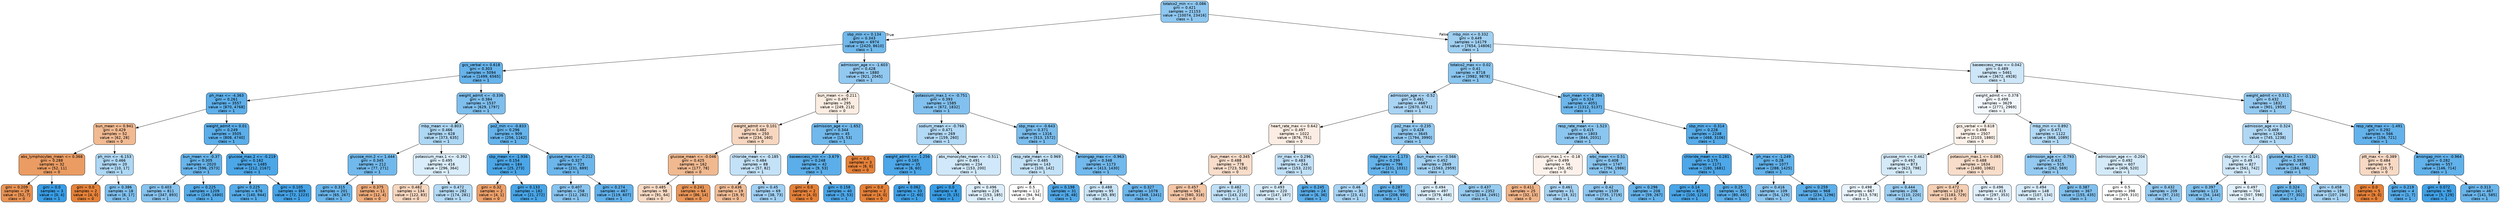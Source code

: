 digraph Tree {
node [shape=box, style="filled, rounded", color="black", fontname="helvetica"] ;
edge [fontname="helvetica"] ;
0 [label="totalco2_min <= -0.086\ngini = 0.421\nsamples = 21153\nvalue = [10074, 23416]\nclass = 1", fillcolor="#8ec7f0"] ;
1 [label="sbp_min <= 0.134\ngini = 0.343\nsamples = 6974\nvalue = [2420, 8610]\nclass = 1", fillcolor="#71b9ec"] ;
0 -> 1 [labeldistance=2.5, labelangle=45, headlabel="True"] ;
2 [label="gcs_verbal <= 0.618\ngini = 0.303\nsamples = 5094\nvalue = [1499, 6565]\nclass = 1", fillcolor="#66b3eb"] ;
1 -> 2 ;
3 [label="ph_max <= -4.363\ngini = 0.261\nsamples = 3557\nvalue = [870, 4768]\nclass = 1", fillcolor="#5dafea"] ;
2 -> 3 ;
4 [label="bun_mean <= 0.941\ngini = 0.429\nsamples = 52\nvalue = [62, 28]\nclass = 0", fillcolor="#f1ba92"] ;
3 -> 4 ;
5 [label="abs_lymphocytes_mean <= 0.368\ngini = 0.288\nsamples = 32\nvalue = [52, 11]\nclass = 0", fillcolor="#ea9c63"] ;
4 -> 5 ;
6 [label="gini = 0.209\nsamples = 29\nvalue = [52, 7]\nclass = 0", fillcolor="#e89254"] ;
5 -> 6 ;
7 [label="gini = 0.0\nsamples = 3\nvalue = [0, 4]\nclass = 1", fillcolor="#399de5"] ;
5 -> 7 ;
8 [label="ph_min <= -6.153\ngini = 0.466\nsamples = 20\nvalue = [10, 17]\nclass = 1", fillcolor="#add7f4"] ;
4 -> 8 ;
9 [label="gini = 0.0\nsamples = 2\nvalue = [4, 0]\nclass = 0", fillcolor="#e58139"] ;
8 -> 9 ;
10 [label="gini = 0.386\nsamples = 18\nvalue = [6, 17]\nclass = 1", fillcolor="#7fc0ee"] ;
8 -> 10 ;
11 [label="weight_admit <= 0.01\ngini = 0.249\nsamples = 3505\nvalue = [808, 4740]\nclass = 1", fillcolor="#5baee9"] ;
3 -> 11 ;
12 [label="bun_mean <= -0.37\ngini = 0.305\nsamples = 2020\nvalue = [596, 2573]\nclass = 1", fillcolor="#67b4eb"] ;
11 -> 12 ;
13 [label="gini = 0.403\nsamples = 811\nvalue = [347, 893]\nclass = 1", fillcolor="#86c3ef"] ;
12 -> 13 ;
14 [label="gini = 0.225\nsamples = 1209\nvalue = [249, 1680]\nclass = 1", fillcolor="#56ace9"] ;
12 -> 14 ;
15 [label="glucose_max.2 <= -0.219\ngini = 0.162\nsamples = 1485\nvalue = [212, 2167]\nclass = 1", fillcolor="#4ca7e8"] ;
11 -> 15 ;
16 [label="gini = 0.225\nsamples = 676\nvalue = [140, 944]\nclass = 1", fillcolor="#56ace9"] ;
15 -> 16 ;
17 [label="gini = 0.105\nsamples = 809\nvalue = [72, 1223]\nclass = 1", fillcolor="#45a3e7"] ;
15 -> 17 ;
18 [label="weight_admit <= -0.336\ngini = 0.384\nsamples = 1537\nvalue = [629, 1797]\nclass = 1", fillcolor="#7ebfee"] ;
2 -> 18 ;
19 [label="mbp_mean <= -0.803\ngini = 0.466\nsamples = 628\nvalue = [373, 635]\nclass = 1", fillcolor="#add7f4"] ;
18 -> 19 ;
20 [label="glucose_min.2 <= 1.444\ngini = 0.345\nsamples = 212\nvalue = [77, 271]\nclass = 1", fillcolor="#71b9ec"] ;
19 -> 20 ;
21 [label="gini = 0.315\nsamples = 201\nvalue = [65, 267]\nclass = 1", fillcolor="#69b5eb"] ;
20 -> 21 ;
22 [label="gini = 0.375\nsamples = 11\nvalue = [12, 4]\nclass = 0", fillcolor="#eeab7b"] ;
20 -> 22 ;
23 [label="potassium_max.1 <= -0.392\ngini = 0.495\nsamples = 416\nvalue = [296, 364]\nclass = 1", fillcolor="#daedfa"] ;
19 -> 23 ;
24 [label="gini = 0.482\nsamples = 134\nvalue = [122, 83]\nclass = 0", fillcolor="#f7d7c0"] ;
23 -> 24 ;
25 [label="gini = 0.472\nsamples = 282\nvalue = [174, 281]\nclass = 1", fillcolor="#b4daf5"] ;
23 -> 25 ;
26 [label="po2_min <= -0.833\ngini = 0.296\nsamples = 909\nvalue = [256, 1162]\nclass = 1", fillcolor="#65b3eb"] ;
18 -> 26 ;
27 [label="sbp_mean <= -1.936\ngini = 0.154\nsamples = 184\nvalue = [25, 273]\nclass = 1", fillcolor="#4ba6e7"] ;
26 -> 27 ;
28 [label="gini = 0.32\nsamples = 2\nvalue = [4, 1]\nclass = 0", fillcolor="#eca06a"] ;
27 -> 28 ;
29 [label="gini = 0.133\nsamples = 182\nvalue = [21, 272]\nclass = 1", fillcolor="#48a5e7"] ;
27 -> 29 ;
30 [label="glucose_max <= -0.212\ngini = 0.327\nsamples = 725\nvalue = [231, 889]\nclass = 1", fillcolor="#6cb6ec"] ;
26 -> 30 ;
31 [label="gini = 0.407\nsamples = 258\nvalue = [112, 282]\nclass = 1", fillcolor="#88c4ef"] ;
30 -> 31 ;
32 [label="gini = 0.274\nsamples = 467\nvalue = [119, 607]\nclass = 1", fillcolor="#60b0ea"] ;
30 -> 32 ;
33 [label="admission_age <= -1.603\ngini = 0.428\nsamples = 1880\nvalue = [921, 2045]\nclass = 1", fillcolor="#92c9f1"] ;
1 -> 33 ;
34 [label="bun_mean <= -0.211\ngini = 0.497\nsamples = 295\nvalue = [249, 213]\nclass = 0", fillcolor="#fbede2"] ;
33 -> 34 ;
35 [label="weight_admit <= 0.101\ngini = 0.482\nsamples = 250\nvalue = [234, 160]\nclass = 0", fillcolor="#f7d7c0"] ;
34 -> 35 ;
36 [label="glucose_mean <= -0.046\ngini = 0.425\nsamples = 162\nvalue = [177, 78]\nclass = 0", fillcolor="#f0b990"] ;
35 -> 36 ;
37 [label="gini = 0.485\nsamples = 98\nvalue = [91, 64]\nclass = 0", fillcolor="#f7dac4"] ;
36 -> 37 ;
38 [label="gini = 0.241\nsamples = 64\nvalue = [86, 14]\nclass = 0", fillcolor="#e99659"] ;
36 -> 38 ;
39 [label="chloride_mean <= -0.185\ngini = 0.484\nsamples = 88\nvalue = [57, 82]\nclass = 1", fillcolor="#c3e1f7"] ;
35 -> 39 ;
40 [label="gini = 0.436\nsamples = 19\nvalue = [19, 9]\nclass = 0", fillcolor="#f1bd97"] ;
39 -> 40 ;
41 [label="gini = 0.45\nsamples = 69\nvalue = [38, 73]\nclass = 1", fillcolor="#a0d0f3"] ;
39 -> 41 ;
42 [label="admission_age <= -1.652\ngini = 0.344\nsamples = 45\nvalue = [15, 53]\nclass = 1", fillcolor="#71b9ec"] ;
34 -> 42 ;
43 [label="baseexcess_min <= -3.679\ngini = 0.248\nsamples = 42\nvalue = [9, 53]\nclass = 1", fillcolor="#5baee9"] ;
42 -> 43 ;
44 [label="gini = 0.0\nsamples = 2\nvalue = [4, 0]\nclass = 0", fillcolor="#e58139"] ;
43 -> 44 ;
45 [label="gini = 0.158\nsamples = 40\nvalue = [5, 53]\nclass = 1", fillcolor="#4ca6e7"] ;
43 -> 45 ;
46 [label="gini = 0.0\nsamples = 3\nvalue = [6, 0]\nclass = 0", fillcolor="#e58139"] ;
42 -> 46 ;
47 [label="potassium_max.1 <= -0.751\ngini = 0.393\nsamples = 1585\nvalue = [672, 1832]\nclass = 1", fillcolor="#82c1ef"] ;
33 -> 47 ;
48 [label="sodium_mean <= -0.766\ngini = 0.471\nsamples = 269\nvalue = [159, 260]\nclass = 1", fillcolor="#b2d9f5"] ;
47 -> 48 ;
49 [label="weight_admit <= -1.256\ngini = 0.165\nsamples = 35\nvalue = [6, 60]\nclass = 1", fillcolor="#4da7e8"] ;
48 -> 49 ;
50 [label="gini = 0.0\nsamples = 2\nvalue = [4, 0]\nclass = 0", fillcolor="#e58139"] ;
49 -> 50 ;
51 [label="gini = 0.062\nsamples = 33\nvalue = [2, 60]\nclass = 1", fillcolor="#40a0e6"] ;
49 -> 51 ;
52 [label="abs_monocytes_mean <= -0.511\ngini = 0.491\nsamples = 234\nvalue = [153, 200]\nclass = 1", fillcolor="#d0e8f9"] ;
48 -> 52 ;
53 [label="gini = 0.0\nsamples = 8\nvalue = [0, 15]\nclass = 1", fillcolor="#399de5"] ;
52 -> 53 ;
54 [label="gini = 0.496\nsamples = 226\nvalue = [153, 185]\nclass = 1", fillcolor="#ddeefb"] ;
52 -> 54 ;
55 [label="sbp_max <= -0.643\ngini = 0.371\nsamples = 1316\nvalue = [513, 1572]\nclass = 1", fillcolor="#7abded"] ;
47 -> 55 ;
56 [label="resp_rate_mean <= 0.969\ngini = 0.485\nsamples = 143\nvalue = [100, 142]\nclass = 1", fillcolor="#c4e2f7"] ;
55 -> 56 ;
57 [label="gini = 0.5\nsamples = 112\nvalue = [94, 94]\nclass = 0", fillcolor="#ffffff"] ;
56 -> 57 ;
58 [label="gini = 0.198\nsamples = 31\nvalue = [6, 48]\nclass = 1", fillcolor="#52a9e8"] ;
56 -> 58 ;
59 [label="aniongap_max <= -0.963\ngini = 0.348\nsamples = 1173\nvalue = [413, 1430]\nclass = 1", fillcolor="#72b9ed"] ;
55 -> 59 ;
60 [label="gini = 0.488\nsamples = 95\nvalue = [65, 89]\nclass = 1", fillcolor="#cae5f8"] ;
59 -> 60 ;
61 [label="gini = 0.327\nsamples = 1078\nvalue = [348, 1341]\nclass = 1", fillcolor="#6cb6ec"] ;
59 -> 61 ;
62 [label="mbp_min <= 0.332\ngini = 0.449\nsamples = 14179\nvalue = [7654, 14806]\nclass = 1", fillcolor="#9fd0f2"] ;
0 -> 62 [labeldistance=2.5, labelangle=-45, headlabel="False"] ;
63 [label="totalco2_max <= 0.02\ngini = 0.41\nsamples = 8718\nvalue = [3982, 9878]\nclass = 1", fillcolor="#89c5ef"] ;
62 -> 63 ;
64 [label="admission_age <= -0.52\ngini = 0.461\nsamples = 4667\nvalue = [2670, 4741]\nclass = 1", fillcolor="#a9d4f4"] ;
63 -> 64 ;
65 [label="heart_rate_max <= 0.642\ngini = 0.497\nsamples = 1022\nvalue = [876, 751]\nclass = 0", fillcolor="#fbede3"] ;
64 -> 65 ;
66 [label="bun_mean <= -0.345\ngini = 0.488\nsamples = 778\nvalue = [723, 528]\nclass = 0", fillcolor="#f8ddca"] ;
65 -> 66 ;
67 [label="gini = 0.457\nsamples = 561\nvalue = [580, 318]\nclass = 0", fillcolor="#f3c6a6"] ;
66 -> 67 ;
68 [label="gini = 0.482\nsamples = 217\nvalue = [143, 210]\nclass = 1", fillcolor="#c0e0f7"] ;
66 -> 68 ;
69 [label="inr_max <= 0.296\ngini = 0.483\nsamples = 244\nvalue = [153, 223]\nclass = 1", fillcolor="#c1e0f7"] ;
65 -> 69 ;
70 [label="gini = 0.493\nsamples = 220\nvalue = [147, 187]\nclass = 1", fillcolor="#d5eaf9"] ;
69 -> 70 ;
71 [label="gini = 0.245\nsamples = 24\nvalue = [6, 36]\nclass = 1", fillcolor="#5aade9"] ;
69 -> 71 ;
72 [label="po2_max <= -0.235\ngini = 0.428\nsamples = 3645\nvalue = [1794, 3990]\nclass = 1", fillcolor="#92c9f1"] ;
64 -> 72 ;
73 [label="mbp_max <= -1.173\ngini = 0.299\nsamples = 796\nvalue = [231, 1031]\nclass = 1", fillcolor="#65b3eb"] ;
72 -> 73 ;
74 [label="gini = 0.46\nsamples = 36\nvalue = [23, 41]\nclass = 1", fillcolor="#a8d4f4"] ;
73 -> 74 ;
75 [label="gini = 0.287\nsamples = 760\nvalue = [208, 990]\nclass = 1", fillcolor="#63b2ea"] ;
73 -> 75 ;
76 [label="bun_mean <= -0.566\ngini = 0.452\nsamples = 2849\nvalue = [1563, 2959]\nclass = 1", fillcolor="#a2d1f3"] ;
72 -> 76 ;
77 [label="gini = 0.494\nsamples = 497\nvalue = [379, 468]\nclass = 1", fillcolor="#d9ecfa"] ;
76 -> 77 ;
78 [label="gini = 0.437\nsamples = 2352\nvalue = [1184, 2491]\nclass = 1", fillcolor="#97ccf1"] ;
76 -> 78 ;
79 [label="bun_mean <= -0.394\ngini = 0.324\nsamples = 4051\nvalue = [1312, 5137]\nclass = 1", fillcolor="#6cb6ec"] ;
63 -> 79 ;
80 [label="resp_rate_mean <= -1.523\ngini = 0.415\nsamples = 1803\nvalue = [844, 2031]\nclass = 1", fillcolor="#8bc6f0"] ;
79 -> 80 ;
81 [label="calcium_max.1 <= -0.18\ngini = 0.499\nsamples = 56\nvalue = [50, 45]\nclass = 0", fillcolor="#fcf2eb"] ;
80 -> 81 ;
82 [label="gini = 0.411\nsamples = 25\nvalue = [32, 13]\nclass = 0", fillcolor="#f0b489"] ;
81 -> 82 ;
83 [label="gini = 0.461\nsamples = 31\nvalue = [18, 32]\nclass = 1", fillcolor="#a8d4f4"] ;
81 -> 83 ;
84 [label="wbc_mean <= 0.51\ngini = 0.408\nsamples = 1747\nvalue = [794, 1986]\nclass = 1", fillcolor="#88c4ef"] ;
80 -> 84 ;
85 [label="gini = 0.42\nsamples = 1539\nvalue = [735, 1719]\nclass = 1", fillcolor="#8ec7f0"] ;
84 -> 85 ;
86 [label="gini = 0.296\nsamples = 208\nvalue = [59, 267]\nclass = 1", fillcolor="#65b3eb"] ;
84 -> 86 ;
87 [label="sbp_min <= -0.314\ngini = 0.228\nsamples = 2248\nvalue = [468, 3106]\nclass = 1", fillcolor="#57ace9"] ;
79 -> 87 ;
88 [label="chloride_mean <= 0.281\ngini = 0.175\nsamples = 1171\nvalue = [180, 1681]\nclass = 1", fillcolor="#4ea7e8"] ;
87 -> 88 ;
89 [label="gini = 0.14\nsamples = 819\nvalue = [100, 1216]\nclass = 1", fillcolor="#49a5e7"] ;
88 -> 89 ;
90 [label="gini = 0.25\nsamples = 352\nvalue = [80, 465]\nclass = 1", fillcolor="#5baee9"] ;
88 -> 90 ;
91 [label="ph_max <= -1.249\ngini = 0.28\nsamples = 1077\nvalue = [288, 1425]\nclass = 1", fillcolor="#61b1ea"] ;
87 -> 91 ;
92 [label="gini = 0.416\nsamples = 109\nvalue = [54, 129]\nclass = 1", fillcolor="#8cc6f0"] ;
91 -> 92 ;
93 [label="gini = 0.259\nsamples = 968\nvalue = [234, 1296]\nclass = 1", fillcolor="#5dafea"] ;
91 -> 93 ;
94 [label="baseexcess_max <= 0.042\ngini = 0.489\nsamples = 5461\nvalue = [3672, 4928]\nclass = 1", fillcolor="#cde6f8"] ;
62 -> 94 ;
95 [label="weight_admit <= 0.378\ngini = 0.499\nsamples = 3629\nvalue = [2771, 2969]\nclass = 1", fillcolor="#f2f8fd"] ;
94 -> 95 ;
96 [label="gcs_verbal <= 0.618\ngini = 0.498\nsamples = 2507\nvalue = [2103, 1880]\nclass = 0", fillcolor="#fcf2ea"] ;
95 -> 96 ;
97 [label="glucose_min <= 0.462\ngini = 0.492\nsamples = 873\nvalue = [623, 798]\nclass = 1", fillcolor="#d4eaf9"] ;
96 -> 97 ;
98 [label="gini = 0.498\nsamples = 667\nvalue = [513, 578]\nclass = 1", fillcolor="#e9f4fc"] ;
97 -> 98 ;
99 [label="gini = 0.444\nsamples = 206\nvalue = [110, 220]\nclass = 1", fillcolor="#9ccef2"] ;
97 -> 99 ;
100 [label="potassium_max.1 <= 0.085\ngini = 0.488\nsamples = 1634\nvalue = [1480, 1082]\nclass = 0", fillcolor="#f8ddca"] ;
96 -> 100 ;
101 [label="gini = 0.472\nsamples = 1219\nvalue = [1183, 729]\nclass = 0", fillcolor="#f5cfb3"] ;
100 -> 101 ;
102 [label="gini = 0.496\nsamples = 415\nvalue = [297, 353]\nclass = 1", fillcolor="#e0effb"] ;
100 -> 102 ;
103 [label="mbp_min <= 0.892\ngini = 0.471\nsamples = 1122\nvalue = [668, 1089]\nclass = 1", fillcolor="#b2d9f5"] ;
95 -> 103 ;
104 [label="admission_age <= -0.793\ngini = 0.432\nsamples = 515\nvalue = [262, 569]\nclass = 1", fillcolor="#94caf1"] ;
103 -> 104 ;
105 [label="gini = 0.494\nsamples = 148\nvalue = [107, 134]\nclass = 1", fillcolor="#d7ebfa"] ;
104 -> 105 ;
106 [label="gini = 0.387\nsamples = 367\nvalue = [155, 435]\nclass = 1", fillcolor="#80c0ee"] ;
104 -> 106 ;
107 [label="admission_age <= -0.204\ngini = 0.492\nsamples = 607\nvalue = [406, 520]\nclass = 1", fillcolor="#d4eaf9"] ;
103 -> 107 ;
108 [label="gini = 0.5\nsamples = 398\nvalue = [309, 310]\nclass = 1", fillcolor="#feffff"] ;
107 -> 108 ;
109 [label="gini = 0.432\nsamples = 209\nvalue = [97, 210]\nclass = 1", fillcolor="#94caf1"] ;
107 -> 109 ;
110 [label="weight_admit <= 0.511\ngini = 0.432\nsamples = 1832\nvalue = [901, 1959]\nclass = 1", fillcolor="#94caf1"] ;
94 -> 110 ;
111 [label="admission_age <= 0.324\ngini = 0.469\nsamples = 1266\nvalue = [745, 1238]\nclass = 1", fillcolor="#b0d8f5"] ;
110 -> 111 ;
112 [label="sbp_min <= -0.141\ngini = 0.49\nsamples = 827\nvalue = [561, 742]\nclass = 1", fillcolor="#cfe7f9"] ;
111 -> 112 ;
113 [label="gini = 0.397\nsamples = 123\nvalue = [54, 144]\nclass = 1", fillcolor="#83c2ef"] ;
112 -> 113 ;
114 [label="gini = 0.497\nsamples = 704\nvalue = [507, 598]\nclass = 1", fillcolor="#e1f0fb"] ;
112 -> 114 ;
115 [label="glucose_max.2 <= -0.132\ngini = 0.395\nsamples = 439\nvalue = [184, 496]\nclass = 1", fillcolor="#82c1ef"] ;
111 -> 115 ;
116 [label="gini = 0.324\nsamples = 241\nvalue = [77, 302]\nclass = 1", fillcolor="#6bb6ec"] ;
115 -> 116 ;
117 [label="gini = 0.458\nsamples = 198\nvalue = [107, 194]\nclass = 1", fillcolor="#a6d3f3"] ;
115 -> 117 ;
118 [label="resp_rate_max <= -1.491\ngini = 0.292\nsamples = 566\nvalue = [156, 721]\nclass = 1", fillcolor="#64b2eb"] ;
110 -> 118 ;
119 [label="ptt_max <= -0.389\ngini = 0.484\nsamples = 9\nvalue = [10, 7]\nclass = 0", fillcolor="#f7d9c4"] ;
118 -> 119 ;
120 [label="gini = 0.0\nsamples = 5\nvalue = [9, 0]\nclass = 0", fillcolor="#e58139"] ;
119 -> 120 ;
121 [label="gini = 0.219\nsamples = 4\nvalue = [1, 7]\nclass = 1", fillcolor="#55abe9"] ;
119 -> 121 ;
122 [label="aniongap_min <= -0.964\ngini = 0.282\nsamples = 557\nvalue = [146, 714]\nclass = 1", fillcolor="#61b1ea"] ;
118 -> 122 ;
123 [label="gini = 0.072\nsamples = 90\nvalue = [5, 129]\nclass = 1", fillcolor="#41a1e6"] ;
122 -> 123 ;
124 [label="gini = 0.313\nsamples = 467\nvalue = [141, 585]\nclass = 1", fillcolor="#69b5eb"] ;
122 -> 124 ;
}